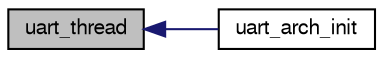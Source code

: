 digraph "uart_thread"
{
  edge [fontname="FreeSans",fontsize="10",labelfontname="FreeSans",labelfontsize="10"];
  node [fontname="FreeSans",fontsize="10",shape=record];
  rankdir="LR";
  Node1 [label="uart_thread",height=0.2,width=0.4,color="black", fillcolor="grey75", style="filled", fontcolor="black"];
  Node1 -> Node2 [dir="back",color="midnightblue",fontsize="10",style="solid",fontname="FreeSans"];
  Node2 [label="uart_arch_init",height=0.2,width=0.4,color="black", fillcolor="white", style="filled",URL="$sim_2mcu__periph_2uart__arch_8c.html#a7e440684a8b6a4088b2f1d5b4dc47587"];
}
